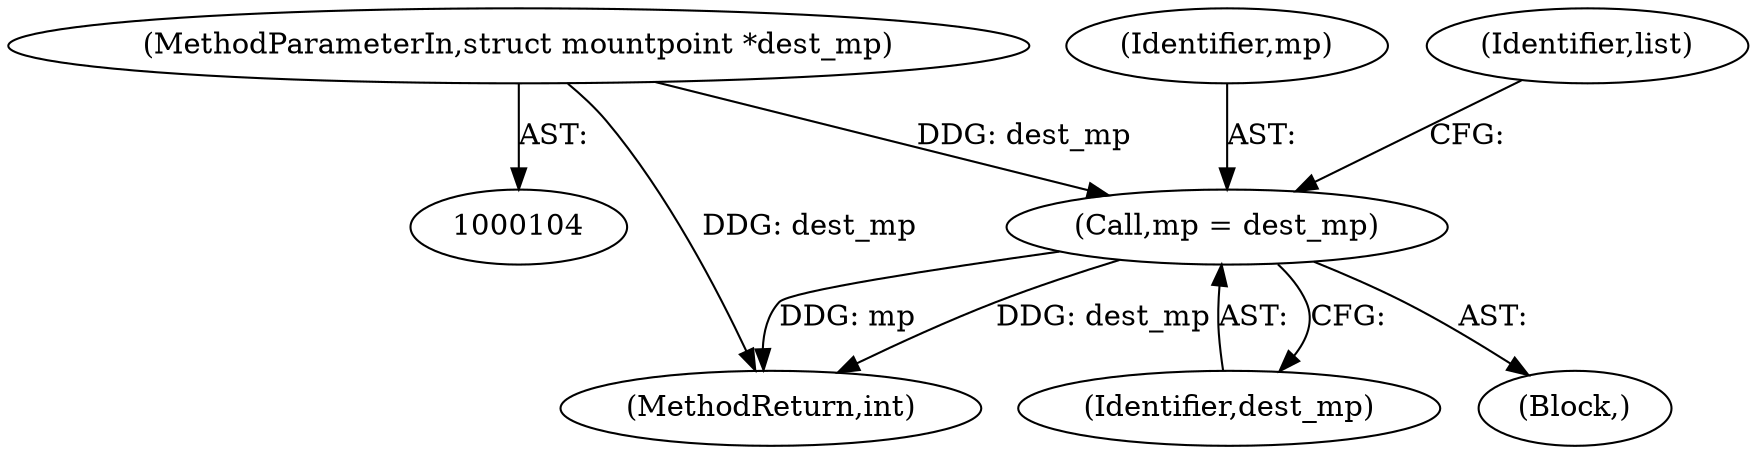 digraph "0_linux_5ec0811d30378ae104f250bfc9b3640242d81e3f@pointer" {
"1000134" [label="(Call,mp = dest_mp)"];
"1000106" [label="(MethodParameterIn,struct mountpoint *dest_mp)"];
"1000135" [label="(Identifier,mp)"];
"1000134" [label="(Call,mp = dest_mp)"];
"1000136" [label="(Identifier,dest_mp)"];
"1000138" [label="(Identifier,list)"];
"1000224" [label="(MethodReturn,int)"];
"1000109" [label="(Block,)"];
"1000106" [label="(MethodParameterIn,struct mountpoint *dest_mp)"];
"1000134" -> "1000109"  [label="AST: "];
"1000134" -> "1000136"  [label="CFG: "];
"1000135" -> "1000134"  [label="AST: "];
"1000136" -> "1000134"  [label="AST: "];
"1000138" -> "1000134"  [label="CFG: "];
"1000134" -> "1000224"  [label="DDG: mp"];
"1000134" -> "1000224"  [label="DDG: dest_mp"];
"1000106" -> "1000134"  [label="DDG: dest_mp"];
"1000106" -> "1000104"  [label="AST: "];
"1000106" -> "1000224"  [label="DDG: dest_mp"];
}
